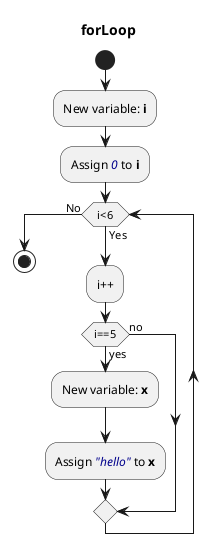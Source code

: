 @startuml
title forLoop
start
:New variable: <b>i</b>;
:Assign <color:darkblue><i>0</i></color> to <b>i</b>;
while (i<6) is (Yes)
:i++;
if (i==5) then (yes)
:New variable: <b>x</b>;
:Assign <color:darkblue><i>"hello"</i></color> to <b>x</b>;
else (no)
endif
endwhile (No)
stop
@enduml
